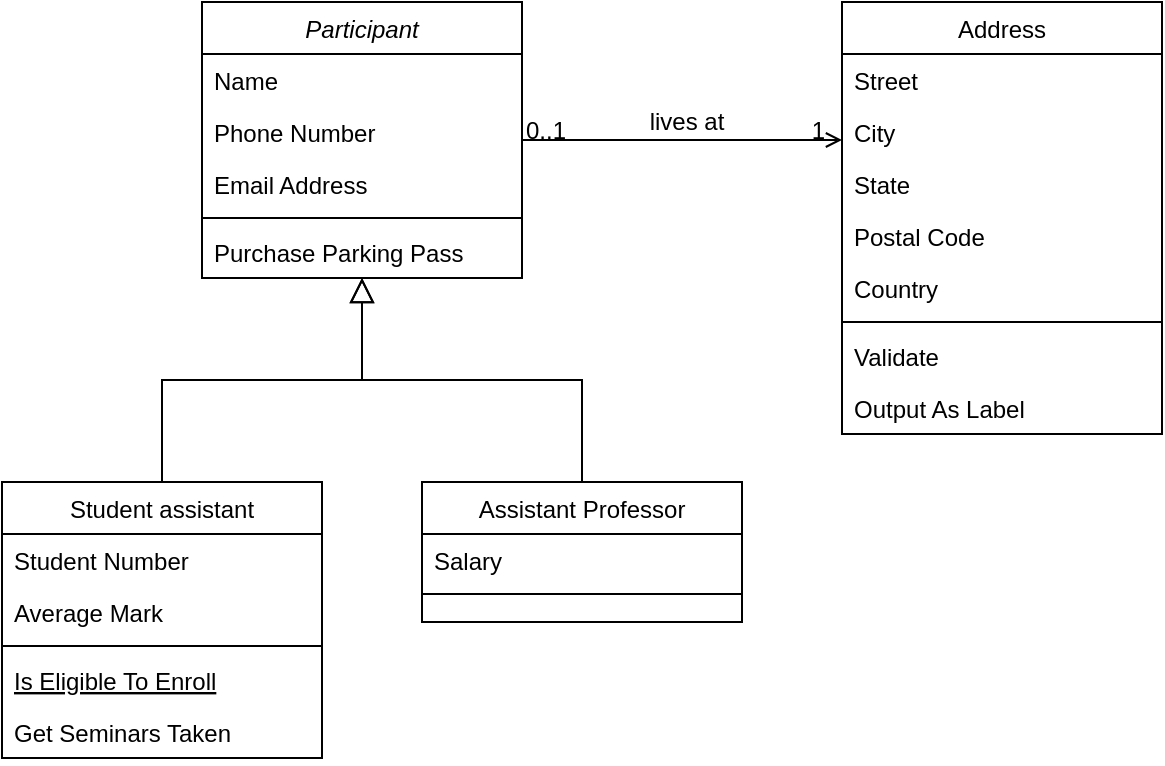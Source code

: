 <mxfile version="24.7.16">
  <diagram name="Page-1" id="NeHmnqpM7gSyjvGnYnzW">
    <mxGraphModel dx="1242" dy="800" grid="1" gridSize="10" guides="1" tooltips="1" connect="1" arrows="1" fold="1" page="1" pageScale="1" pageWidth="850" pageHeight="1100" math="0" shadow="0">
      <root>
        <mxCell id="0" />
        <mxCell id="1" parent="0" />
        <mxCell id="n18pNFUGVNS7jjHYaUxv-1" value="Participant" style="swimlane;fontStyle=2;align=center;verticalAlign=top;childLayout=stackLayout;horizontal=1;startSize=26;horizontalStack=0;resizeParent=1;resizeLast=0;collapsible=1;marginBottom=0;swimlaneFillColor=#ffffff;rounded=0;shadow=0;strokeWidth=1;" parent="1" vertex="1">
          <mxGeometry x="210" y="190" width="160" height="138" as="geometry" />
        </mxCell>
        <mxCell id="n18pNFUGVNS7jjHYaUxv-2" value="Name" style="text;strokeColor=none;fillColor=none;align=left;verticalAlign=top;spacingLeft=4;spacingRight=4;overflow=hidden;rotatable=0;points=[[0,0.5],[1,0.5]];portConstraint=eastwest;" parent="n18pNFUGVNS7jjHYaUxv-1" vertex="1">
          <mxGeometry y="26" width="160" height="26" as="geometry" />
        </mxCell>
        <mxCell id="n18pNFUGVNS7jjHYaUxv-3" value="Phone Number" style="text;strokeColor=none;fillColor=none;align=left;verticalAlign=top;spacingLeft=4;spacingRight=4;overflow=hidden;rotatable=0;points=[[0,0.5],[1,0.5]];portConstraint=eastwest;rounded=0;shadow=0;html=0;" parent="n18pNFUGVNS7jjHYaUxv-1" vertex="1">
          <mxGeometry y="52" width="160" height="26" as="geometry" />
        </mxCell>
        <mxCell id="n18pNFUGVNS7jjHYaUxv-4" value="Email Address" style="text;strokeColor=none;fillColor=none;align=left;verticalAlign=top;spacingLeft=4;spacingRight=4;overflow=hidden;rotatable=0;points=[[0,0.5],[1,0.5]];portConstraint=eastwest;rounded=0;shadow=0;html=0;" parent="n18pNFUGVNS7jjHYaUxv-1" vertex="1">
          <mxGeometry y="78" width="160" height="26" as="geometry" />
        </mxCell>
        <mxCell id="n18pNFUGVNS7jjHYaUxv-5" value="" style="line;html=1;strokeWidth=1;fillColor=none;align=left;verticalAlign=middle;spacingTop=-1;spacingLeft=3;spacingRight=3;rotatable=0;labelPosition=right;points=[];portConstraint=eastwest;" parent="n18pNFUGVNS7jjHYaUxv-1" vertex="1">
          <mxGeometry y="104" width="160" height="8" as="geometry" />
        </mxCell>
        <mxCell id="n18pNFUGVNS7jjHYaUxv-6" value="Purchase Parking Pass" style="text;strokeColor=none;fillColor=none;align=left;verticalAlign=top;spacingLeft=4;spacingRight=4;overflow=hidden;rotatable=0;points=[[0,0.5],[1,0.5]];portConstraint=eastwest;" parent="n18pNFUGVNS7jjHYaUxv-1" vertex="1">
          <mxGeometry y="112" width="160" height="26" as="geometry" />
        </mxCell>
        <mxCell id="n18pNFUGVNS7jjHYaUxv-7" value="Student assistant" style="swimlane;fontStyle=0;align=center;verticalAlign=top;childLayout=stackLayout;horizontal=1;startSize=26;horizontalStack=0;resizeParent=1;resizeLast=0;collapsible=1;marginBottom=0;swimlaneFillColor=#ffffff;rounded=0;shadow=0;strokeWidth=1;" parent="1" vertex="1">
          <mxGeometry x="110" y="430" width="160" height="138" as="geometry" />
        </mxCell>
        <mxCell id="n18pNFUGVNS7jjHYaUxv-8" value="Student Number" style="text;strokeColor=none;fillColor=none;align=left;verticalAlign=top;spacingLeft=4;spacingRight=4;overflow=hidden;rotatable=0;points=[[0,0.5],[1,0.5]];portConstraint=eastwest;" parent="n18pNFUGVNS7jjHYaUxv-7" vertex="1">
          <mxGeometry y="26" width="160" height="26" as="geometry" />
        </mxCell>
        <mxCell id="n18pNFUGVNS7jjHYaUxv-9" value="Average Mark" style="text;strokeColor=none;fillColor=none;align=left;verticalAlign=top;spacingLeft=4;spacingRight=4;overflow=hidden;rotatable=0;points=[[0,0.5],[1,0.5]];portConstraint=eastwest;rounded=0;shadow=0;html=0;" parent="n18pNFUGVNS7jjHYaUxv-7" vertex="1">
          <mxGeometry y="52" width="160" height="26" as="geometry" />
        </mxCell>
        <mxCell id="n18pNFUGVNS7jjHYaUxv-10" value="" style="line;html=1;strokeWidth=1;fillColor=none;align=left;verticalAlign=middle;spacingTop=-1;spacingLeft=3;spacingRight=3;rotatable=0;labelPosition=right;points=[];portConstraint=eastwest;" parent="n18pNFUGVNS7jjHYaUxv-7" vertex="1">
          <mxGeometry y="78" width="160" height="8" as="geometry" />
        </mxCell>
        <mxCell id="n18pNFUGVNS7jjHYaUxv-11" value="Is Eligible To Enroll" style="text;strokeColor=none;fillColor=none;align=left;verticalAlign=top;spacingLeft=4;spacingRight=4;overflow=hidden;rotatable=0;points=[[0,0.5],[1,0.5]];portConstraint=eastwest;fontStyle=4" parent="n18pNFUGVNS7jjHYaUxv-7" vertex="1">
          <mxGeometry y="86" width="160" height="26" as="geometry" />
        </mxCell>
        <mxCell id="n18pNFUGVNS7jjHYaUxv-12" value="Get Seminars Taken" style="text;strokeColor=none;fillColor=none;align=left;verticalAlign=top;spacingLeft=4;spacingRight=4;overflow=hidden;rotatable=0;points=[[0,0.5],[1,0.5]];portConstraint=eastwest;" parent="n18pNFUGVNS7jjHYaUxv-7" vertex="1">
          <mxGeometry y="112" width="160" height="26" as="geometry" />
        </mxCell>
        <mxCell id="n18pNFUGVNS7jjHYaUxv-13" value="" style="endArrow=block;endSize=10;endFill=0;shadow=0;strokeWidth=1;edgeStyle=orthogonalEdgeStyle;rounded=0;" parent="1" source="n18pNFUGVNS7jjHYaUxv-7" target="n18pNFUGVNS7jjHYaUxv-1" edge="1">
          <mxGeometry width="160" relative="1" as="geometry">
            <mxPoint x="190" y="270" as="sourcePoint" />
            <mxPoint x="190" y="270" as="targetPoint" />
            <Array as="points">
              <mxPoint x="190" y="379" />
              <mxPoint x="290" y="379" />
            </Array>
          </mxGeometry>
        </mxCell>
        <mxCell id="n18pNFUGVNS7jjHYaUxv-14" value="Assistant Professor" style="swimlane;fontStyle=0;align=center;verticalAlign=top;childLayout=stackLayout;horizontal=1;startSize=26;horizontalStack=0;resizeParent=1;resizeLast=0;collapsible=1;marginBottom=0;swimlaneFillColor=#ffffff;rounded=0;shadow=0;strokeWidth=1;" parent="1" vertex="1">
          <mxGeometry x="320" y="430" width="160" height="70" as="geometry" />
        </mxCell>
        <mxCell id="n18pNFUGVNS7jjHYaUxv-15" value="Salary" style="text;strokeColor=none;fillColor=none;align=left;verticalAlign=top;spacingLeft=4;spacingRight=4;overflow=hidden;rotatable=0;points=[[0,0.5],[1,0.5]];portConstraint=eastwest;" parent="n18pNFUGVNS7jjHYaUxv-14" vertex="1">
          <mxGeometry y="26" width="160" height="26" as="geometry" />
        </mxCell>
        <mxCell id="n18pNFUGVNS7jjHYaUxv-16" value="" style="line;html=1;strokeWidth=1;fillColor=none;align=left;verticalAlign=middle;spacingTop=-1;spacingLeft=3;spacingRight=3;rotatable=0;labelPosition=right;points=[];portConstraint=eastwest;" parent="n18pNFUGVNS7jjHYaUxv-14" vertex="1">
          <mxGeometry y="52" width="160" height="8" as="geometry" />
        </mxCell>
        <mxCell id="n18pNFUGVNS7jjHYaUxv-17" value="" style="endArrow=block;endSize=10;endFill=0;shadow=0;strokeWidth=1;edgeStyle=orthogonalEdgeStyle;rounded=0;" parent="1" source="n18pNFUGVNS7jjHYaUxv-14" target="n18pNFUGVNS7jjHYaUxv-1" edge="1">
          <mxGeometry width="160" relative="1" as="geometry">
            <mxPoint x="200" y="440" as="sourcePoint" />
            <mxPoint x="300" y="338" as="targetPoint" />
          </mxGeometry>
        </mxCell>
        <mxCell id="n18pNFUGVNS7jjHYaUxv-18" value="Address" style="swimlane;fontStyle=0;align=center;verticalAlign=top;childLayout=stackLayout;horizontal=1;startSize=26;horizontalStack=0;resizeParent=1;resizeLast=0;collapsible=1;marginBottom=0;swimlaneFillColor=#ffffff;rounded=0;shadow=0;strokeWidth=1;" parent="1" vertex="1">
          <mxGeometry x="530" y="190" width="160" height="216" as="geometry" />
        </mxCell>
        <mxCell id="n18pNFUGVNS7jjHYaUxv-19" value="Street" style="text;strokeColor=none;fillColor=none;align=left;verticalAlign=top;spacingLeft=4;spacingRight=4;overflow=hidden;rotatable=0;points=[[0,0.5],[1,0.5]];portConstraint=eastwest;" parent="n18pNFUGVNS7jjHYaUxv-18" vertex="1">
          <mxGeometry y="26" width="160" height="26" as="geometry" />
        </mxCell>
        <mxCell id="n18pNFUGVNS7jjHYaUxv-20" value="City" style="text;strokeColor=none;fillColor=none;align=left;verticalAlign=top;spacingLeft=4;spacingRight=4;overflow=hidden;rotatable=0;points=[[0,0.5],[1,0.5]];portConstraint=eastwest;rounded=0;shadow=0;html=0;" parent="n18pNFUGVNS7jjHYaUxv-18" vertex="1">
          <mxGeometry y="52" width="160" height="26" as="geometry" />
        </mxCell>
        <mxCell id="n18pNFUGVNS7jjHYaUxv-21" value="State" style="text;strokeColor=none;fillColor=none;align=left;verticalAlign=top;spacingLeft=4;spacingRight=4;overflow=hidden;rotatable=0;points=[[0,0.5],[1,0.5]];portConstraint=eastwest;rounded=0;shadow=0;html=0;" parent="n18pNFUGVNS7jjHYaUxv-18" vertex="1">
          <mxGeometry y="78" width="160" height="26" as="geometry" />
        </mxCell>
        <mxCell id="n18pNFUGVNS7jjHYaUxv-22" value="Postal Code" style="text;strokeColor=none;fillColor=none;align=left;verticalAlign=top;spacingLeft=4;spacingRight=4;overflow=hidden;rotatable=0;points=[[0,0.5],[1,0.5]];portConstraint=eastwest;rounded=0;shadow=0;html=0;" parent="n18pNFUGVNS7jjHYaUxv-18" vertex="1">
          <mxGeometry y="104" width="160" height="26" as="geometry" />
        </mxCell>
        <mxCell id="n18pNFUGVNS7jjHYaUxv-23" value="Country" style="text;strokeColor=none;fillColor=none;align=left;verticalAlign=top;spacingLeft=4;spacingRight=4;overflow=hidden;rotatable=0;points=[[0,0.5],[1,0.5]];portConstraint=eastwest;rounded=0;shadow=0;html=0;" parent="n18pNFUGVNS7jjHYaUxv-18" vertex="1">
          <mxGeometry y="130" width="160" height="26" as="geometry" />
        </mxCell>
        <mxCell id="n18pNFUGVNS7jjHYaUxv-24" value="" style="line;html=1;strokeWidth=1;fillColor=none;align=left;verticalAlign=middle;spacingTop=-1;spacingLeft=3;spacingRight=3;rotatable=0;labelPosition=right;points=[];portConstraint=eastwest;" parent="n18pNFUGVNS7jjHYaUxv-18" vertex="1">
          <mxGeometry y="156" width="160" height="8" as="geometry" />
        </mxCell>
        <mxCell id="n18pNFUGVNS7jjHYaUxv-25" value="Validate" style="text;strokeColor=none;fillColor=none;align=left;verticalAlign=top;spacingLeft=4;spacingRight=4;overflow=hidden;rotatable=0;points=[[0,0.5],[1,0.5]];portConstraint=eastwest;" parent="n18pNFUGVNS7jjHYaUxv-18" vertex="1">
          <mxGeometry y="164" width="160" height="26" as="geometry" />
        </mxCell>
        <mxCell id="n18pNFUGVNS7jjHYaUxv-26" value="Output As Label" style="text;strokeColor=none;fillColor=none;align=left;verticalAlign=top;spacingLeft=4;spacingRight=4;overflow=hidden;rotatable=0;points=[[0,0.5],[1,0.5]];portConstraint=eastwest;" parent="n18pNFUGVNS7jjHYaUxv-18" vertex="1">
          <mxGeometry y="190" width="160" height="26" as="geometry" />
        </mxCell>
        <mxCell id="n18pNFUGVNS7jjHYaUxv-27" value="" style="endArrow=open;edgeStyle=orthogonalEdgeStyle;shadow=0;strokeWidth=1;strokeColor=#000000;rounded=0;endFill=1;" parent="1" edge="1">
          <mxGeometry x="0.5" y="41" relative="1" as="geometry">
            <mxPoint x="370" y="259" as="sourcePoint" />
            <mxPoint x="530" y="259" as="targetPoint" />
            <Array as="points">
              <mxPoint x="490" y="259" />
              <mxPoint x="490" y="259" />
            </Array>
            <mxPoint x="-40" y="32" as="offset" />
          </mxGeometry>
        </mxCell>
        <mxCell id="n18pNFUGVNS7jjHYaUxv-28" value="0..1" style="resizable=0;align=left;verticalAlign=bottom;labelBackgroundColor=none;fontSize=12;" parent="n18pNFUGVNS7jjHYaUxv-27" connectable="0" vertex="1">
          <mxGeometry x="-1" relative="1" as="geometry">
            <mxPoint y="4" as="offset" />
          </mxGeometry>
        </mxCell>
        <mxCell id="n18pNFUGVNS7jjHYaUxv-29" value="1" style="resizable=0;align=right;verticalAlign=bottom;labelBackgroundColor=none;fontSize=12;" parent="n18pNFUGVNS7jjHYaUxv-27" connectable="0" vertex="1">
          <mxGeometry x="1" relative="1" as="geometry">
            <mxPoint x="-7" y="4" as="offset" />
          </mxGeometry>
        </mxCell>
        <mxCell id="n18pNFUGVNS7jjHYaUxv-30" value="lives at" style="text;html=1;resizable=0;points=[];;align=center;verticalAlign=middle;labelBackgroundColor=none;rounded=0;shadow=0;strokeWidth=1;fontSize=12;" parent="n18pNFUGVNS7jjHYaUxv-27" vertex="1" connectable="0">
          <mxGeometry x="0.5" y="49" relative="1" as="geometry">
            <mxPoint x="-38" y="40" as="offset" />
          </mxGeometry>
        </mxCell>
      </root>
    </mxGraphModel>
  </diagram>
</mxfile>
